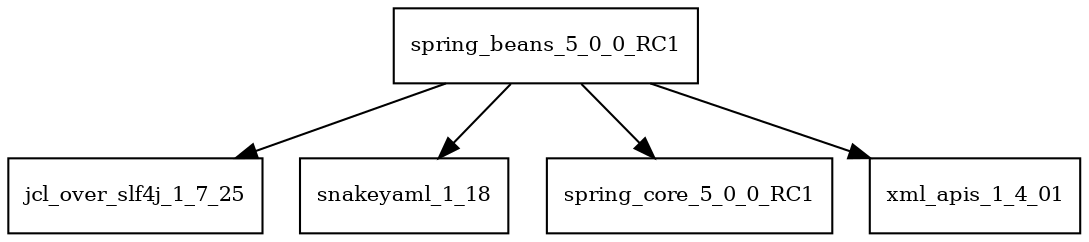 digraph spring_beans_5_0_0_RC1_dependencies {
  node [shape = box, fontsize=10.0];
  spring_beans_5_0_0_RC1 -> jcl_over_slf4j_1_7_25;
  spring_beans_5_0_0_RC1 -> snakeyaml_1_18;
  spring_beans_5_0_0_RC1 -> spring_core_5_0_0_RC1;
  spring_beans_5_0_0_RC1 -> xml_apis_1_4_01;
}
